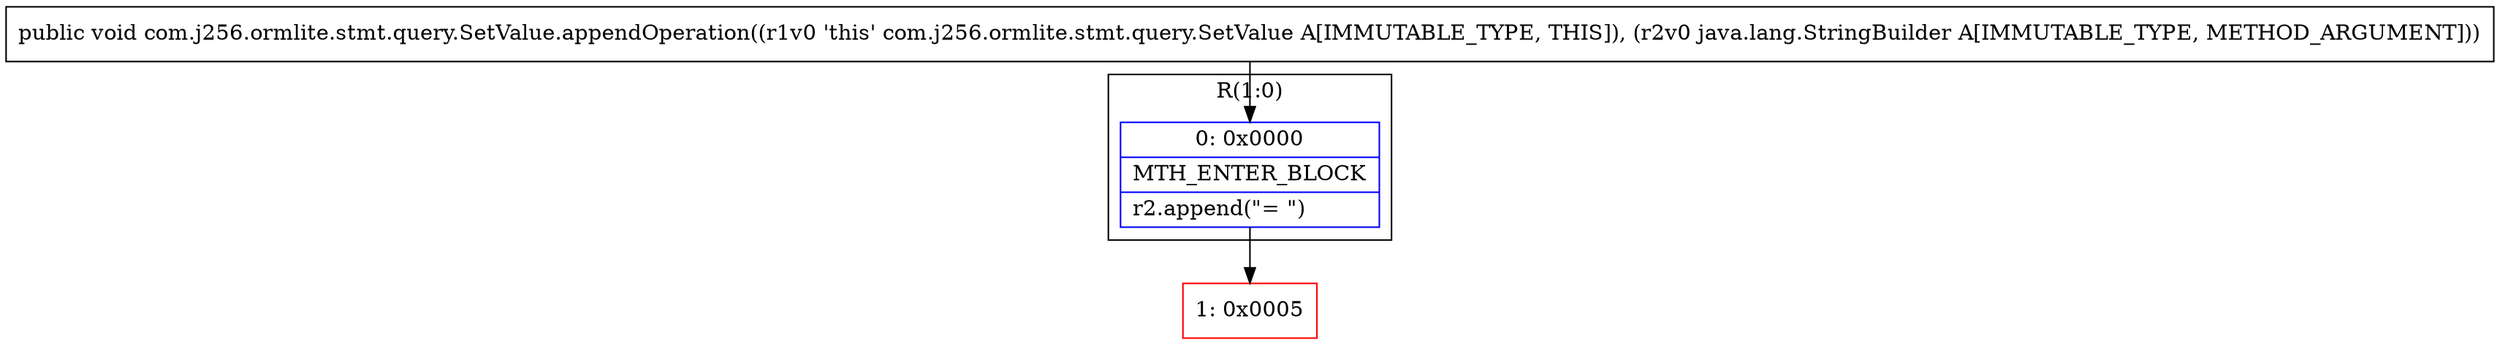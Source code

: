 digraph "CFG forcom.j256.ormlite.stmt.query.SetValue.appendOperation(Ljava\/lang\/StringBuilder;)V" {
subgraph cluster_Region_1805822219 {
label = "R(1:0)";
node [shape=record,color=blue];
Node_0 [shape=record,label="{0\:\ 0x0000|MTH_ENTER_BLOCK\l|r2.append(\"= \")\l}"];
}
Node_1 [shape=record,color=red,label="{1\:\ 0x0005}"];
MethodNode[shape=record,label="{public void com.j256.ormlite.stmt.query.SetValue.appendOperation((r1v0 'this' com.j256.ormlite.stmt.query.SetValue A[IMMUTABLE_TYPE, THIS]), (r2v0 java.lang.StringBuilder A[IMMUTABLE_TYPE, METHOD_ARGUMENT])) }"];
MethodNode -> Node_0;
Node_0 -> Node_1;
}

